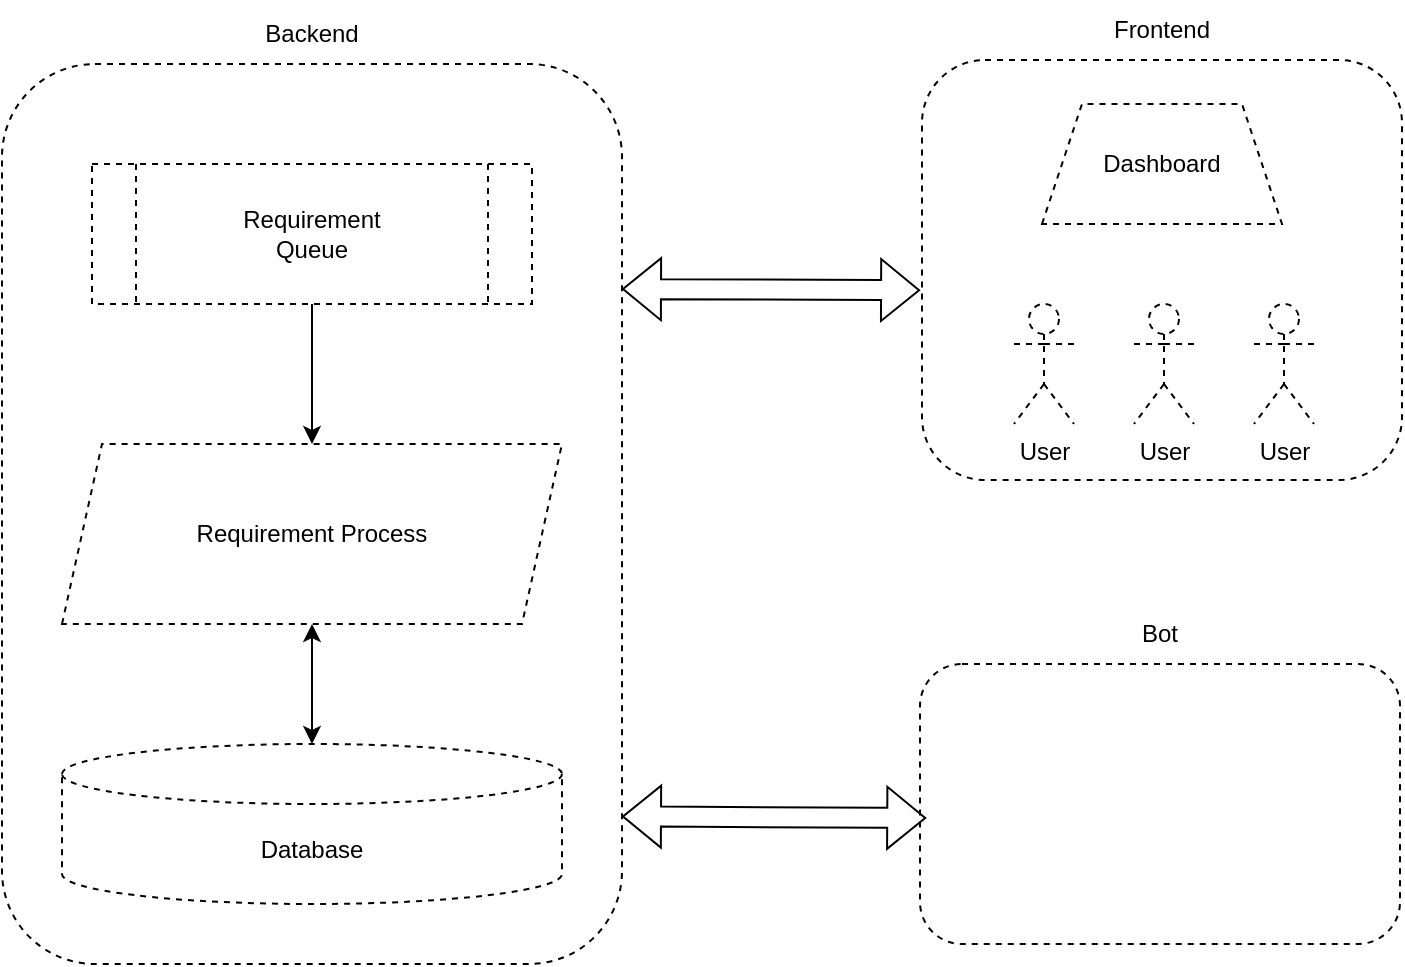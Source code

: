 <mxfile version="17.3.0" type="github">
  <diagram id="C5RBs43oDa-KdzZeNtuy" name="Page-1">
    <mxGraphModel dx="1102" dy="582" grid="1" gridSize="10" guides="1" tooltips="1" connect="1" arrows="1" fold="1" page="1" pageScale="1" pageWidth="827" pageHeight="1169" math="0" shadow="0">
      <root>
        <mxCell id="WIyWlLk6GJQsqaUBKTNV-0" />
        <mxCell id="WIyWlLk6GJQsqaUBKTNV-1" parent="WIyWlLk6GJQsqaUBKTNV-0" />
        <mxCell id="yzFiOKYZT9Ef38Pqaord-11" value="" style="group;dashed=1;strokeColor=none;fillColor=none;" vertex="1" connectable="0" parent="WIyWlLk6GJQsqaUBKTNV-1">
          <mxGeometry x="70" y="60" width="310" height="480" as="geometry" />
        </mxCell>
        <mxCell id="yzFiOKYZT9Ef38Pqaord-7" value="" style="rounded=1;whiteSpace=wrap;html=1;dashed=1;" vertex="1" parent="yzFiOKYZT9Ef38Pqaord-11">
          <mxGeometry y="30" width="310" height="450" as="geometry" />
        </mxCell>
        <mxCell id="yzFiOKYZT9Ef38Pqaord-10" value="Backend" style="text;html=1;strokeColor=none;fillColor=none;align=center;verticalAlign=middle;whiteSpace=wrap;rounded=0;" vertex="1" parent="yzFiOKYZT9Ef38Pqaord-11">
          <mxGeometry x="125" width="60" height="30" as="geometry" />
        </mxCell>
        <mxCell id="yzFiOKYZT9Ef38Pqaord-20" value="Requirement&lt;br&gt;Queue" style="shape=process;whiteSpace=wrap;html=1;backgroundOutline=1;dashed=1;strokeColor=#000000;fillColor=none;" vertex="1" parent="yzFiOKYZT9Ef38Pqaord-11">
          <mxGeometry x="45" y="80" width="220" height="70" as="geometry" />
        </mxCell>
        <mxCell id="yzFiOKYZT9Ef38Pqaord-26" value="Database" style="shape=cylinder3;whiteSpace=wrap;html=1;boundedLbl=1;backgroundOutline=1;size=15;dashed=1;strokeColor=#000000;fillColor=none;" vertex="1" parent="yzFiOKYZT9Ef38Pqaord-11">
          <mxGeometry x="30" y="370" width="250" height="80" as="geometry" />
        </mxCell>
        <mxCell id="yzFiOKYZT9Ef38Pqaord-13" value="" style="group" vertex="1" connectable="0" parent="WIyWlLk6GJQsqaUBKTNV-1">
          <mxGeometry x="530" y="58" width="240" height="240" as="geometry" />
        </mxCell>
        <mxCell id="yzFiOKYZT9Ef38Pqaord-8" value="" style="rounded=1;whiteSpace=wrap;html=1;dashed=1;" vertex="1" parent="yzFiOKYZT9Ef38Pqaord-13">
          <mxGeometry y="30" width="240" height="210" as="geometry" />
        </mxCell>
        <mxCell id="yzFiOKYZT9Ef38Pqaord-12" value="Frontend" style="text;html=1;strokeColor=none;fillColor=none;align=center;verticalAlign=middle;whiteSpace=wrap;rounded=0;" vertex="1" parent="yzFiOKYZT9Ef38Pqaord-13">
          <mxGeometry x="90" width="60" height="30" as="geometry" />
        </mxCell>
        <mxCell id="yzFiOKYZT9Ef38Pqaord-30" value="Dashboard" style="shape=trapezoid;perimeter=trapezoidPerimeter;whiteSpace=wrap;html=1;fixedSize=1;dashed=1;strokeColor=#000000;fillColor=none;" vertex="1" parent="yzFiOKYZT9Ef38Pqaord-13">
          <mxGeometry x="60" y="52" width="120" height="60" as="geometry" />
        </mxCell>
        <mxCell id="yzFiOKYZT9Ef38Pqaord-31" value="User" style="shape=umlActor;verticalLabelPosition=bottom;verticalAlign=top;html=1;outlineConnect=0;dashed=1;strokeColor=#000000;fillColor=none;" vertex="1" parent="yzFiOKYZT9Ef38Pqaord-13">
          <mxGeometry x="46" y="152" width="30" height="60" as="geometry" />
        </mxCell>
        <mxCell id="yzFiOKYZT9Ef38Pqaord-32" value="User" style="shape=umlActor;verticalLabelPosition=bottom;verticalAlign=top;html=1;outlineConnect=0;dashed=1;strokeColor=#000000;fillColor=none;" vertex="1" parent="yzFiOKYZT9Ef38Pqaord-13">
          <mxGeometry x="106" y="152" width="30" height="60" as="geometry" />
        </mxCell>
        <mxCell id="yzFiOKYZT9Ef38Pqaord-33" value="User" style="shape=umlActor;verticalLabelPosition=bottom;verticalAlign=top;html=1;outlineConnect=0;dashed=1;strokeColor=#000000;fillColor=none;" vertex="1" parent="yzFiOKYZT9Ef38Pqaord-13">
          <mxGeometry x="166" y="152" width="30" height="60" as="geometry" />
        </mxCell>
        <mxCell id="yzFiOKYZT9Ef38Pqaord-15" value="" style="group" vertex="1" connectable="0" parent="WIyWlLk6GJQsqaUBKTNV-1">
          <mxGeometry x="529" y="360" width="240" height="170" as="geometry" />
        </mxCell>
        <mxCell id="yzFiOKYZT9Ef38Pqaord-9" value="" style="rounded=1;whiteSpace=wrap;html=1;dashed=1;" vertex="1" parent="yzFiOKYZT9Ef38Pqaord-15">
          <mxGeometry y="30" width="240" height="140" as="geometry" />
        </mxCell>
        <mxCell id="yzFiOKYZT9Ef38Pqaord-14" value="Bot" style="text;html=1;strokeColor=none;fillColor=none;align=center;verticalAlign=middle;whiteSpace=wrap;rounded=0;" vertex="1" parent="yzFiOKYZT9Ef38Pqaord-15">
          <mxGeometry x="90" width="60" height="30" as="geometry" />
        </mxCell>
        <mxCell id="yzFiOKYZT9Ef38Pqaord-16" value="" style="shape=flexArrow;endArrow=classic;startArrow=classic;html=1;rounded=0;exitX=1;exitY=0.25;exitDx=0;exitDy=0;entryX=-0.004;entryY=0.548;entryDx=0;entryDy=0;entryPerimeter=0;" edge="1" parent="WIyWlLk6GJQsqaUBKTNV-1" source="yzFiOKYZT9Ef38Pqaord-7" target="yzFiOKYZT9Ef38Pqaord-8">
          <mxGeometry width="100" height="100" relative="1" as="geometry">
            <mxPoint x="380" y="260" as="sourcePoint" />
            <mxPoint x="530" y="203" as="targetPoint" />
          </mxGeometry>
        </mxCell>
        <mxCell id="yzFiOKYZT9Ef38Pqaord-21" value="Requirement Process" style="shape=parallelogram;perimeter=parallelogramPerimeter;whiteSpace=wrap;html=1;fixedSize=1;fillColor=none;strokeColor=#000000;dashed=1;" vertex="1" parent="WIyWlLk6GJQsqaUBKTNV-1">
          <mxGeometry x="100" y="280" width="250" height="90" as="geometry" />
        </mxCell>
        <mxCell id="yzFiOKYZT9Ef38Pqaord-22" value="" style="edgeStyle=orthogonalEdgeStyle;rounded=0;orthogonalLoop=1;jettySize=auto;html=1;" edge="1" parent="WIyWlLk6GJQsqaUBKTNV-1" source="yzFiOKYZT9Ef38Pqaord-20" target="yzFiOKYZT9Ef38Pqaord-21">
          <mxGeometry relative="1" as="geometry" />
        </mxCell>
        <mxCell id="yzFiOKYZT9Ef38Pqaord-25" value="" style="shape=flexArrow;endArrow=classic;startArrow=classic;html=1;rounded=0;exitX=1;exitY=0.836;exitDx=0;exitDy=0;exitPerimeter=0;entryX=0.013;entryY=0.55;entryDx=0;entryDy=0;entryPerimeter=0;" edge="1" parent="WIyWlLk6GJQsqaUBKTNV-1" source="yzFiOKYZT9Ef38Pqaord-7" target="yzFiOKYZT9Ef38Pqaord-9">
          <mxGeometry width="100" height="100" relative="1" as="geometry">
            <mxPoint x="380" y="520" as="sourcePoint" />
            <mxPoint x="480" y="420" as="targetPoint" />
          </mxGeometry>
        </mxCell>
        <mxCell id="yzFiOKYZT9Ef38Pqaord-29" value="" style="endArrow=classic;startArrow=classic;html=1;rounded=0;entryX=0.5;entryY=1;entryDx=0;entryDy=0;exitX=0.5;exitY=0;exitDx=0;exitDy=0;exitPerimeter=0;" edge="1" parent="WIyWlLk6GJQsqaUBKTNV-1" source="yzFiOKYZT9Ef38Pqaord-26" target="yzFiOKYZT9Ef38Pqaord-21">
          <mxGeometry width="50" height="50" relative="1" as="geometry">
            <mxPoint x="230" y="420" as="sourcePoint" />
            <mxPoint x="280" y="370" as="targetPoint" />
          </mxGeometry>
        </mxCell>
      </root>
    </mxGraphModel>
  </diagram>
</mxfile>
